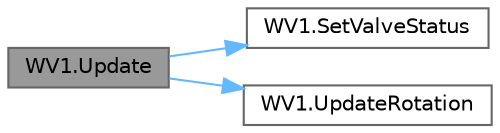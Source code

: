 digraph "WV1.Update"
{
 // LATEX_PDF_SIZE
  bgcolor="transparent";
  edge [fontname=Helvetica,fontsize=10,labelfontname=Helvetica,labelfontsize=10];
  node [fontname=Helvetica,fontsize=10,shape=box,height=0.2,width=0.4];
  rankdir="LR";
  Node1 [id="Node000001",label="WV1.Update",height=0.2,width=0.4,color="gray40", fillcolor="grey60", style="filled", fontcolor="black",tooltip="This method updates the rotation of the switch based on the current value of Percent."];
  Node1 -> Node2 [id="edge1_Node000001_Node000002",color="steelblue1",style="solid",tooltip=" "];
  Node2 [id="Node000002",label="WV1.SetValveStatus",height=0.2,width=0.4,color="grey40", fillcolor="white", style="filled",URL="$class_w_v1.html#aff2d7cb456e4bad40c505477d9ec3ca2",tooltip="This method initiates a call to the REST Server to update the simulation with the current status of w..."];
  Node1 -> Node3 [id="edge2_Node000001_Node000003",color="steelblue1",style="solid",tooltip=" "];
  Node3 [id="Node000003",label="WV1.UpdateRotation",height=0.2,width=0.4,color="grey40", fillcolor="white", style="filled",URL="$class_w_v1.html#aedc0b1a7529eb2c4af76a34b3501f073",tooltip="This method updates the rotation of the switch."];
}
